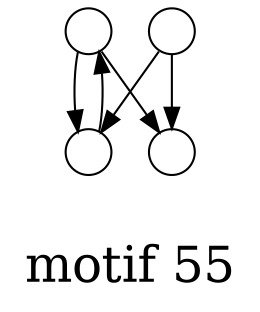 /*****
motif 55
*****/

digraph G {
  graph [splines=false overlap=false]
  node  [shape=ellipse, width=0.3, height=0.3, label=""]
  0 ;
  1 ;
  2 ;
  3 ;
  0 -> 1;
  0 -> 2;
  1 -> 0;
  3 -> 1;
  3 -> 2;
  label = "\nmotif 55\n";  fontsize=24;
}
